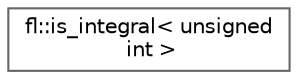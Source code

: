 digraph "Graphical Class Hierarchy"
{
 // INTERACTIVE_SVG=YES
 // LATEX_PDF_SIZE
  bgcolor="transparent";
  edge [fontname=Helvetica,fontsize=10,labelfontname=Helvetica,labelfontsize=10];
  node [fontname=Helvetica,fontsize=10,shape=box,height=0.2,width=0.4];
  rankdir="LR";
  Node0 [id="Node000000",label="fl::is_integral\< unsigned\l int \>",height=0.2,width=0.4,color="grey40", fillcolor="white", style="filled",URL="$d1/dff/structfl_1_1is__integral_3_01unsigned_01int_01_4.html",tooltip=" "];
}
